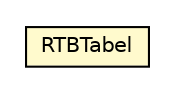 #!/usr/local/bin/dot
#
# Class diagram 
# Generated by UMLGraph version R5_6-24-gf6e263 (http://www.umlgraph.org/)
#

digraph G {
	edge [fontname="Helvetica",fontsize=10,labelfontname="Helvetica",labelfontsize=10];
	node [fontname="Helvetica",fontsize=10,shape=plaintext];
	nodesep=0.25;
	ranksep=0.5;
	// nl.egem.stuf.sector.bg._0204.RTBTabel
	c185136 [label=<<table title="nl.egem.stuf.sector.bg._0204.RTBTabel" border="0" cellborder="1" cellspacing="0" cellpadding="2" port="p" bgcolor="lemonChiffon" href="./RTBTabel.html">
		<tr><td><table border="0" cellspacing="0" cellpadding="1">
<tr><td align="center" balign="center"> RTBTabel </td></tr>
		</table></td></tr>
		</table>>, URL="./RTBTabel.html", fontname="Helvetica", fontcolor="black", fontsize=10.0];
}

